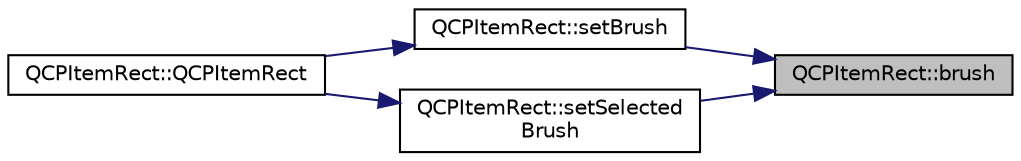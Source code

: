 digraph "QCPItemRect::brush"
{
 // LATEX_PDF_SIZE
  edge [fontname="Helvetica",fontsize="10",labelfontname="Helvetica",labelfontsize="10"];
  node [fontname="Helvetica",fontsize="10",shape=record];
  rankdir="RL";
  Node1 [label="QCPItemRect::brush",height=0.2,width=0.4,color="black", fillcolor="grey75", style="filled", fontcolor="black",tooltip=" "];
  Node1 -> Node2 [dir="back",color="midnightblue",fontsize="10",style="solid",fontname="Helvetica"];
  Node2 [label="QCPItemRect::setBrush",height=0.2,width=0.4,color="black", fillcolor="white", style="filled",URL="$classQCPItemRect.html#abbd4e346a03513ee466afc25d9c75446",tooltip=" "];
  Node2 -> Node3 [dir="back",color="midnightblue",fontsize="10",style="solid",fontname="Helvetica"];
  Node3 [label="QCPItemRect::QCPItemRect",height=0.2,width=0.4,color="black", fillcolor="white", style="filled",URL="$classQCPItemRect.html#a412ad1579f7a1fba453d0fa28c496cbc",tooltip=" "];
  Node1 -> Node4 [dir="back",color="midnightblue",fontsize="10",style="solid",fontname="Helvetica"];
  Node4 [label="QCPItemRect::setSelected\lBrush",height=0.2,width=0.4,color="black", fillcolor="white", style="filled",URL="$classQCPItemRect.html#abd1792859844118dedee86223cede7af",tooltip=" "];
  Node4 -> Node3 [dir="back",color="midnightblue",fontsize="10",style="solid",fontname="Helvetica"];
}

